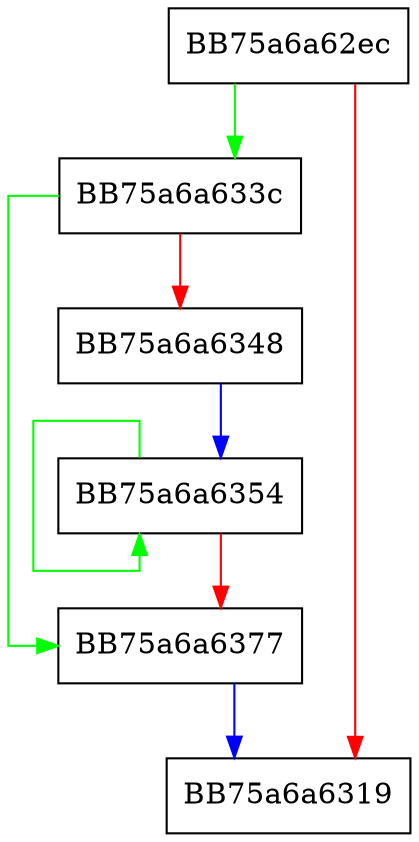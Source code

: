 digraph erase {
  node [shape="box"];
  graph [splines=ortho];
  BB75a6a62ec -> BB75a6a633c [color="green"];
  BB75a6a62ec -> BB75a6a6319 [color="red"];
  BB75a6a633c -> BB75a6a6377 [color="green"];
  BB75a6a633c -> BB75a6a6348 [color="red"];
  BB75a6a6348 -> BB75a6a6354 [color="blue"];
  BB75a6a6354 -> BB75a6a6354 [color="green"];
  BB75a6a6354 -> BB75a6a6377 [color="red"];
  BB75a6a6377 -> BB75a6a6319 [color="blue"];
}